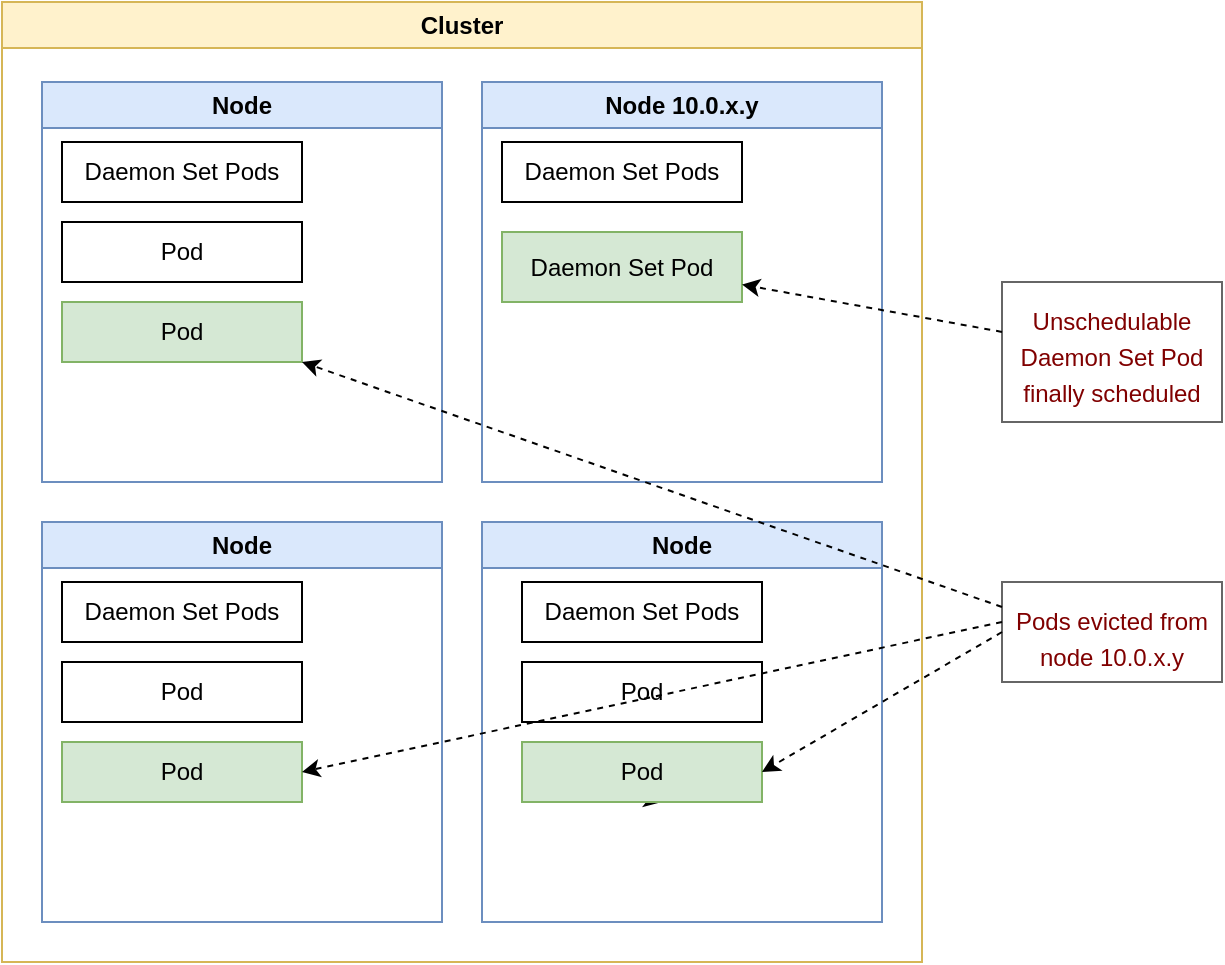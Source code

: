 <mxfile>
    <diagram id="SZgZUIBA6v_IzPTl6dWH" name="Page-1">
        <mxGraphModel dx="786" dy="826" grid="1" gridSize="10" guides="1" tooltips="1" connect="1" arrows="1" fold="1" page="1" pageScale="1" pageWidth="850" pageHeight="1100" math="0" shadow="0">
            <root>
                <mxCell id="0"/>
                <mxCell id="1" parent="0"/>
                <mxCell id="2" value="Cluster" style="swimlane;whiteSpace=wrap;html=1;fillColor=#fff2cc;strokeColor=#d6b656;fillStyle=auto;" parent="1" vertex="1">
                    <mxGeometry x="30" y="50" width="460" height="480" as="geometry"/>
                </mxCell>
                <mxCell id="4" value="Node 10.0.x.y" style="swimlane;whiteSpace=wrap;html=1;fillColor=#dae8fc;strokeColor=#6c8ebf;" parent="2" vertex="1">
                    <mxGeometry x="240" y="40" width="200" height="200" as="geometry"/>
                </mxCell>
                <mxCell id="15" value="Daemon Set Pods" style="rounded=0;whiteSpace=wrap;html=1;" parent="4" vertex="1">
                    <mxGeometry x="10" y="30" width="120" height="30" as="geometry"/>
                </mxCell>
                <mxCell id="17" value="Daemon Set Pod" style="rounded=0;whiteSpace=wrap;html=1;fillColor=#d5e8d4;strokeColor=#82b366;" parent="4" vertex="1">
                    <mxGeometry x="10" y="75" width="120" height="35" as="geometry"/>
                </mxCell>
                <mxCell id="3" value="Node" style="swimlane;whiteSpace=wrap;html=1;fillColor=#dae8fc;strokeColor=#6c8ebf;" parent="2" vertex="1">
                    <mxGeometry x="20" y="40" width="200" height="200" as="geometry"/>
                </mxCell>
                <mxCell id="11" value="Daemon Set Pods" style="rounded=0;whiteSpace=wrap;html=1;" parent="3" vertex="1">
                    <mxGeometry x="10" y="30" width="120" height="30" as="geometry"/>
                </mxCell>
                <mxCell id="12" value="Pod" style="rounded=0;whiteSpace=wrap;html=1;" parent="3" vertex="1">
                    <mxGeometry x="10" y="70" width="120" height="30" as="geometry"/>
                </mxCell>
                <mxCell id="16" value="Pod" style="rounded=0;whiteSpace=wrap;html=1;fillColor=#d5e8d4;strokeColor=#82b366;" parent="3" vertex="1">
                    <mxGeometry x="10" y="110" width="120" height="30" as="geometry"/>
                </mxCell>
                <mxCell id="5" value="Node" style="swimlane;whiteSpace=wrap;html=1;fillColor=#dae8fc;strokeColor=#6c8ebf;" parent="2" vertex="1">
                    <mxGeometry x="240" y="260" width="200" height="200" as="geometry"/>
                </mxCell>
                <mxCell id="9" value="Daemon Set Pods" style="rounded=0;whiteSpace=wrap;html=1;" parent="5" vertex="1">
                    <mxGeometry x="20" y="30" width="120" height="30" as="geometry"/>
                </mxCell>
                <mxCell id="10" value="Pod" style="rounded=0;whiteSpace=wrap;html=1;" parent="5" vertex="1">
                    <mxGeometry x="20" y="70" width="120" height="30" as="geometry"/>
                </mxCell>
                <mxCell id="6" value="Node" style="swimlane;whiteSpace=wrap;html=1;fillColor=#dae8fc;strokeColor=#6c8ebf;" parent="2" vertex="1">
                    <mxGeometry x="20" y="260" width="200" height="200" as="geometry"/>
                </mxCell>
                <mxCell id="7" value="Daemon Set Pods" style="rounded=0;whiteSpace=wrap;html=1;" parent="6" vertex="1">
                    <mxGeometry x="10" y="30" width="120" height="30" as="geometry"/>
                </mxCell>
                <mxCell id="8" value="Pod" style="rounded=0;whiteSpace=wrap;html=1;" parent="6" vertex="1">
                    <mxGeometry x="10" y="70" width="120" height="30" as="geometry"/>
                </mxCell>
                <mxCell id="13" value="Pod" style="rounded=0;whiteSpace=wrap;html=1;fillColor=#d5e8d4;strokeColor=#82b366;" parent="6" vertex="1">
                    <mxGeometry x="10" y="110" width="120" height="30" as="geometry"/>
                </mxCell>
                <mxCell id="19" value="&lt;div style=&quot;color: rgb(0, 0, 0); font-weight: normal; font-size: 12px; line-height: 18px;&quot;&gt;&lt;div&gt;&lt;span style=&quot;color: #800000;&quot;&gt;Pods evicted from node 10.0.x.y&lt;/span&gt;&lt;/div&gt;&lt;/div&gt;" style="text;whiteSpace=wrap;html=1;fontFamily=Helvetica;fillColor=none;fontColor=#333333;strokeColor=#666666;labelBackgroundColor=none;spacingTop=4;spacingBottom=4;spacingLeft=4;spacingRight=4;align=center;" parent="1" vertex="1">
                    <mxGeometry x="530" y="340" width="110" height="50" as="geometry"/>
                </mxCell>
                <mxCell id="25" value="" style="endArrow=classic;html=1;exitX=0;exitY=0.5;exitDx=0;exitDy=0;exitPerimeter=0;dashed=1;startArrow=none;" parent="1" source="14" edge="1">
                    <mxGeometry width="50" height="50" relative="1" as="geometry">
                        <mxPoint x="550" y="310" as="sourcePoint"/>
                        <mxPoint x="360" y="450" as="targetPoint"/>
                    </mxGeometry>
                </mxCell>
                <mxCell id="14" value="Pod" style="rounded=0;whiteSpace=wrap;html=1;fillColor=#d5e8d4;strokeColor=#82b366;" parent="1" vertex="1">
                    <mxGeometry x="290" y="420" width="120" height="30" as="geometry"/>
                </mxCell>
                <mxCell id="29" value="" style="endArrow=classic;html=1;fontFamily=Helvetica;dashed=1;entryX=1;entryY=1;entryDx=0;entryDy=0;exitX=0;exitY=0.25;exitDx=0;exitDy=0;" edge="1" parent="1" source="19" target="16">
                    <mxGeometry width="50" height="50" relative="1" as="geometry">
                        <mxPoint x="380" y="460" as="sourcePoint"/>
                        <mxPoint x="430" y="410" as="targetPoint"/>
                    </mxGeometry>
                </mxCell>
                <mxCell id="30" value="" style="endArrow=classic;html=1;fontFamily=Helvetica;dashed=1;entryX=1;entryY=0.5;entryDx=0;entryDy=0;" edge="1" parent="1" target="13">
                    <mxGeometry width="50" height="50" relative="1" as="geometry">
                        <mxPoint x="530" y="360" as="sourcePoint"/>
                        <mxPoint x="190" y="240" as="targetPoint"/>
                    </mxGeometry>
                </mxCell>
                <mxCell id="31" value="" style="endArrow=classic;html=1;fontFamily=Helvetica;dashed=1;entryX=1;entryY=0.5;entryDx=0;entryDy=0;exitX=0;exitY=0.5;exitDx=0;exitDy=0;" edge="1" parent="1" source="19" target="14">
                    <mxGeometry width="50" height="50" relative="1" as="geometry">
                        <mxPoint x="530" y="360" as="sourcePoint"/>
                        <mxPoint x="200" y="250" as="targetPoint"/>
                    </mxGeometry>
                </mxCell>
                <mxCell id="33" value="&lt;div style=&quot;color: rgb(0, 0, 0); font-weight: normal; font-size: 12px; line-height: 18px;&quot;&gt;&lt;div&gt;&lt;span style=&quot;color: #800000;&quot;&gt;Unschedulable Daemon Set Pod finally scheduled&lt;/span&gt;&lt;/div&gt;&lt;/div&gt;" style="text;whiteSpace=wrap;html=1;fontFamily=Helvetica;fillColor=none;fontColor=#333333;strokeColor=#666666;labelBackgroundColor=none;spacingTop=4;spacingBottom=4;spacingLeft=4;spacingRight=4;align=center;" vertex="1" parent="1">
                    <mxGeometry x="530" y="190" width="110" height="70" as="geometry"/>
                </mxCell>
                <mxCell id="34" value="" style="endArrow=classic;html=1;fontFamily=Helvetica;dashed=1;entryX=1;entryY=0.75;entryDx=0;entryDy=0;" edge="1" parent="1" source="33" target="17">
                    <mxGeometry width="50" height="50" relative="1" as="geometry">
                        <mxPoint x="540" y="362.5" as="sourcePoint"/>
                        <mxPoint x="190" y="240" as="targetPoint"/>
                    </mxGeometry>
                </mxCell>
            </root>
        </mxGraphModel>
    </diagram>
</mxfile>
